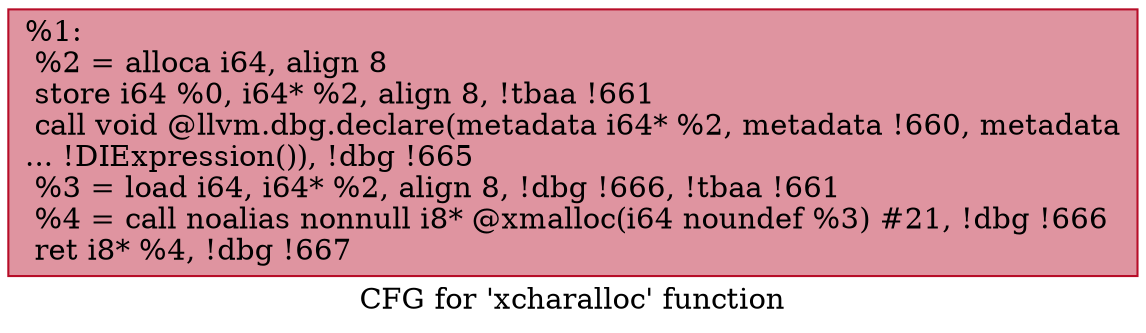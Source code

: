 digraph "CFG for 'xcharalloc' function" {
	label="CFG for 'xcharalloc' function";

	Node0x1b53680 [shape=record,color="#b70d28ff", style=filled, fillcolor="#b70d2870",label="{%1:\l  %2 = alloca i64, align 8\l  store i64 %0, i64* %2, align 8, !tbaa !661\l  call void @llvm.dbg.declare(metadata i64* %2, metadata !660, metadata\l... !DIExpression()), !dbg !665\l  %3 = load i64, i64* %2, align 8, !dbg !666, !tbaa !661\l  %4 = call noalias nonnull i8* @xmalloc(i64 noundef %3) #21, !dbg !666\l  ret i8* %4, !dbg !667\l}"];
}
